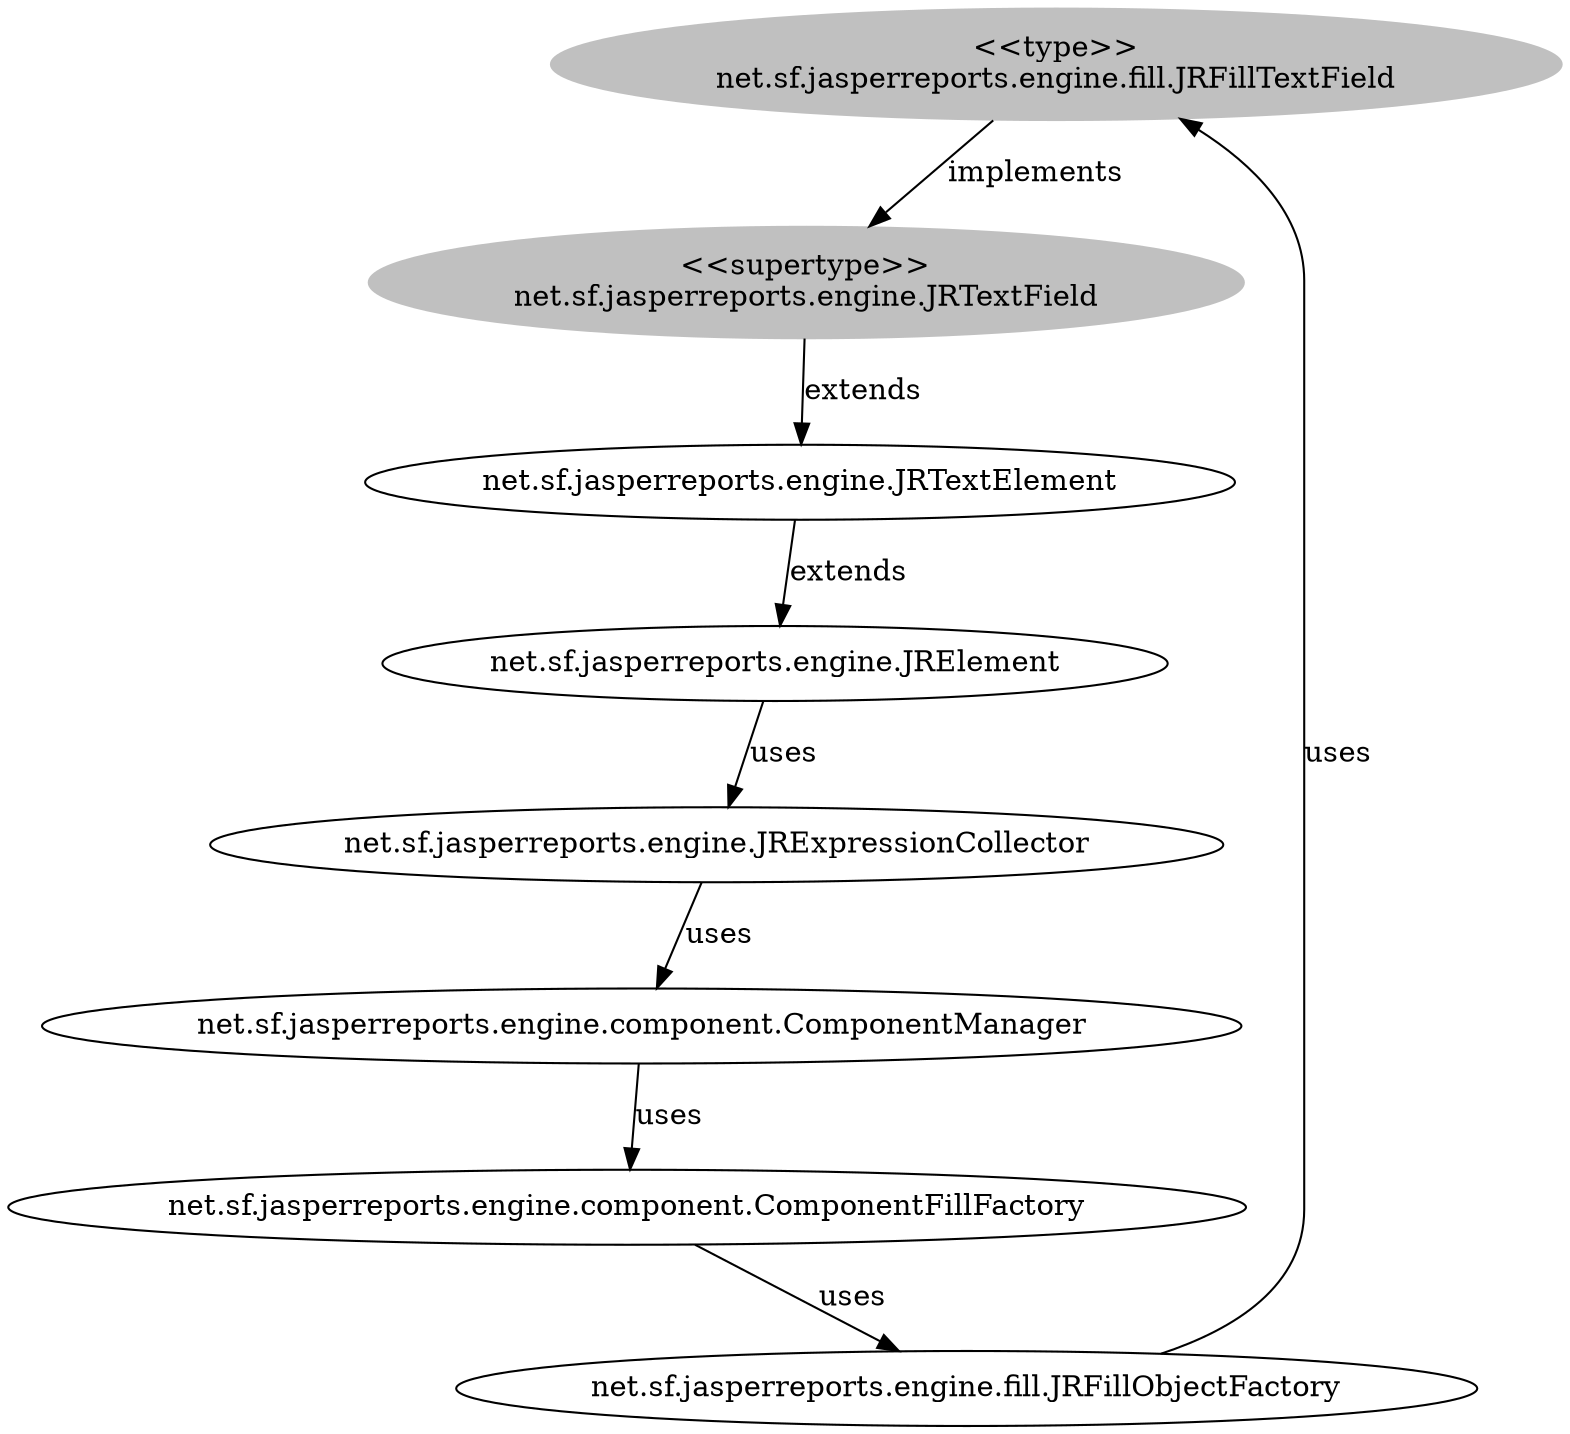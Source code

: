 digraph stk {
	net_sf_jasperreports_engine_fill_JRFillTextField [label="<<type>>
net.sf.jasperreports.engine.fill.JRFillTextField",style=filled,color="grey"];
	net_sf_jasperreports_engine_JRTextField [label="<<supertype>>
net.sf.jasperreports.engine.JRTextField",style=filled,color="grey"];
	net_sf_jasperreports_engine_JRTextElement [label="net.sf.jasperreports.engine.JRTextElement"];
	net_sf_jasperreports_engine_JRElement [label="net.sf.jasperreports.engine.JRElement"];
	net_sf_jasperreports_engine_component_ComponentManager [label="net.sf.jasperreports.engine.component.ComponentManager"];
	net_sf_jasperreports_engine_component_ComponentFillFactory [label="net.sf.jasperreports.engine.component.ComponentFillFactory"];
	net_sf_jasperreports_engine_JRExpressionCollector [label="net.sf.jasperreports.engine.JRExpressionCollector"];
	net_sf_jasperreports_engine_fill_JRFillObjectFactory [label="net.sf.jasperreports.engine.fill.JRFillObjectFactory"];
	net_sf_jasperreports_engine_fill_JRFillTextField -> net_sf_jasperreports_engine_JRTextField [label=implements];
	net_sf_jasperreports_engine_JRTextField -> net_sf_jasperreports_engine_JRTextElement [label=extends];
	net_sf_jasperreports_engine_JRTextElement -> net_sf_jasperreports_engine_JRElement [label=extends];
	net_sf_jasperreports_engine_JRElement -> net_sf_jasperreports_engine_JRExpressionCollector [label=uses];
	net_sf_jasperreports_engine_JRExpressionCollector -> net_sf_jasperreports_engine_component_ComponentManager [label=uses];
	net_sf_jasperreports_engine_component_ComponentManager -> net_sf_jasperreports_engine_component_ComponentFillFactory [label=uses];
	net_sf_jasperreports_engine_component_ComponentFillFactory -> net_sf_jasperreports_engine_fill_JRFillObjectFactory [label=uses];
	net_sf_jasperreports_engine_fill_JRFillObjectFactory -> net_sf_jasperreports_engine_fill_JRFillTextField [label=uses];
}
